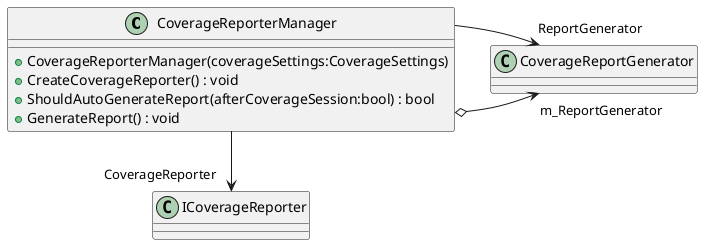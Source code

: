 @startuml
class CoverageReporterManager {
    + CoverageReporterManager(coverageSettings:CoverageSettings)
    + CreateCoverageReporter() : void
    + ShouldAutoGenerateReport(afterCoverageSession:bool) : bool
    + GenerateReport() : void
}
CoverageReporterManager o-> "m_ReportGenerator" CoverageReportGenerator
CoverageReporterManager --> "CoverageReporter" ICoverageReporter
CoverageReporterManager --> "ReportGenerator" CoverageReportGenerator
@enduml
